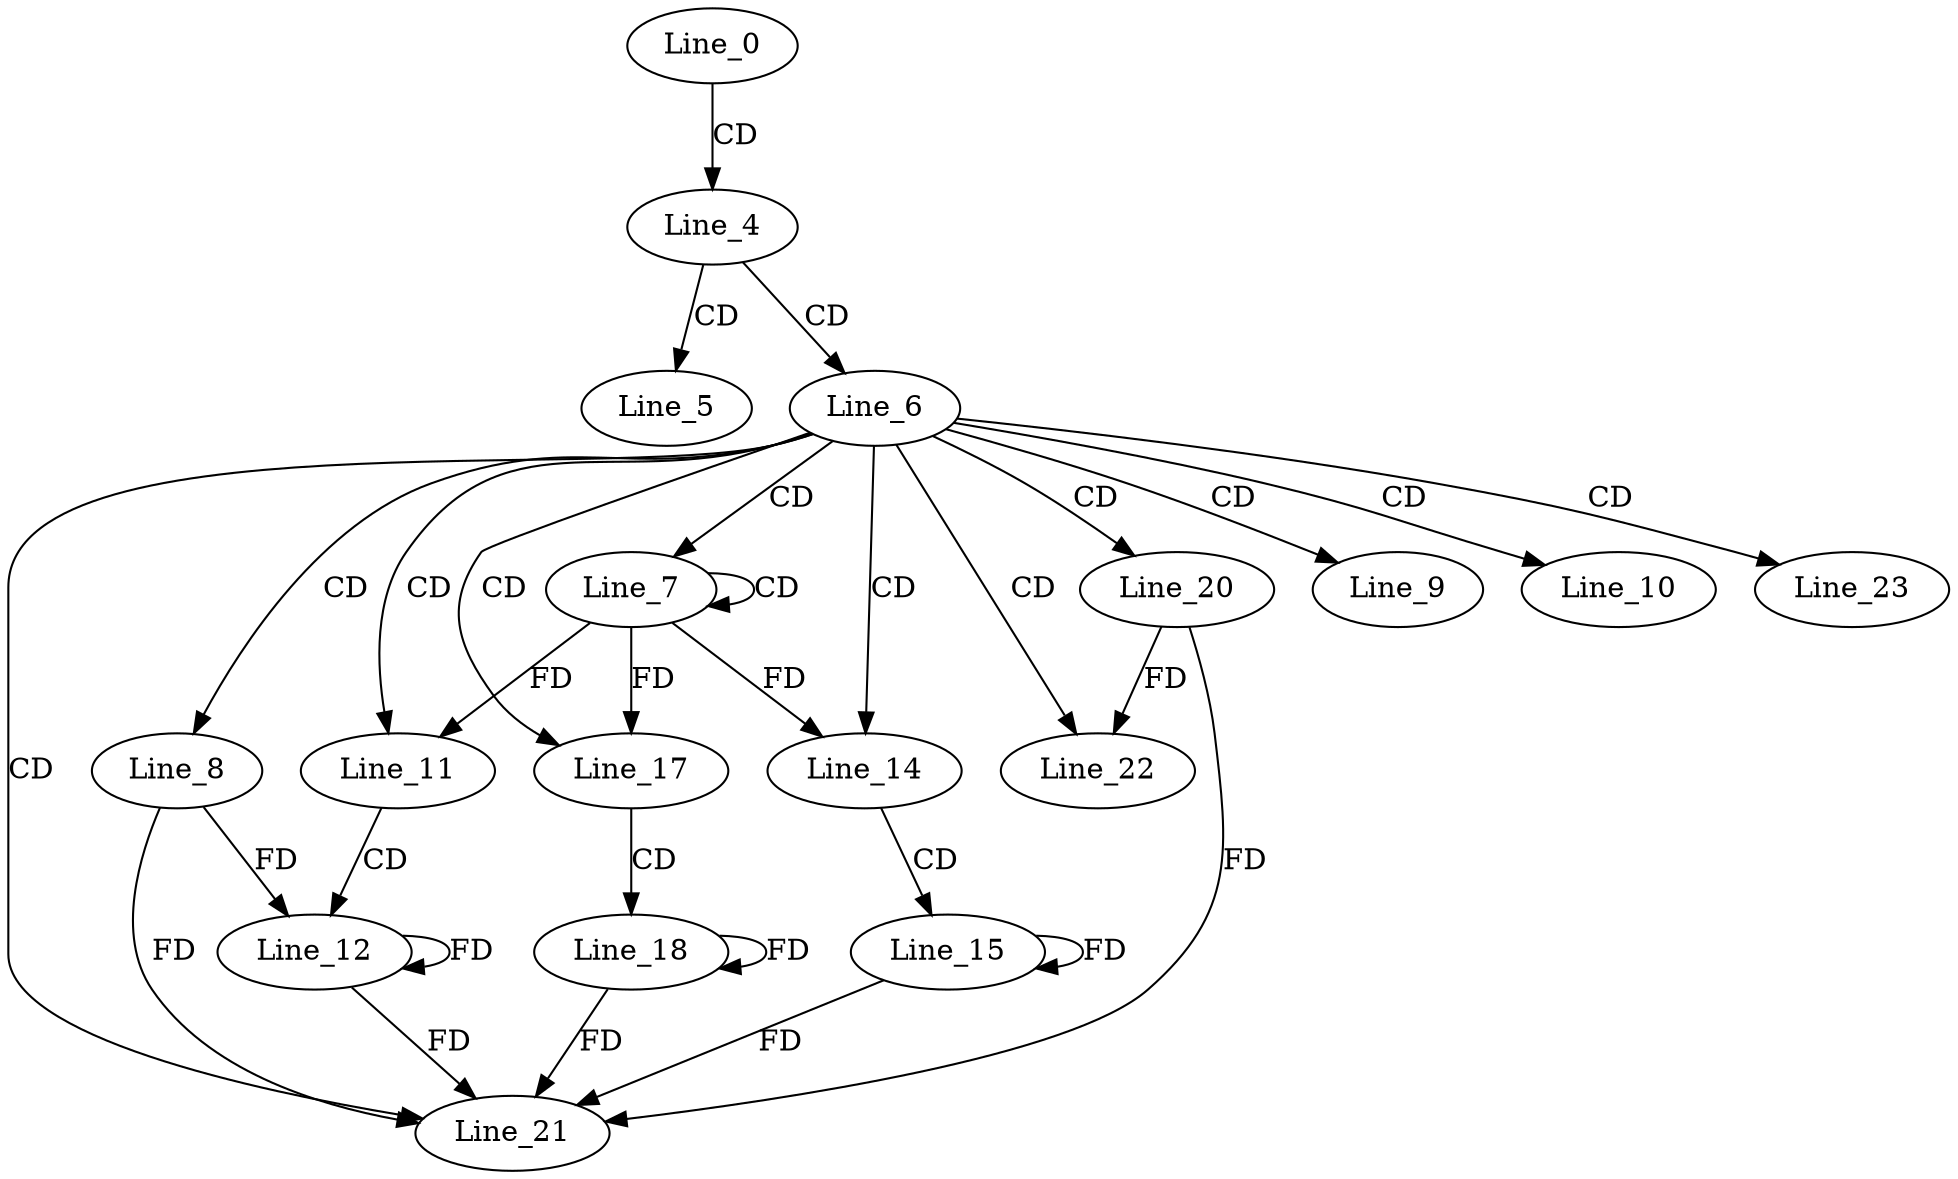 digraph G {
  Line_0;
  Line_4;
  Line_5;
  Line_6;
  Line_7;
  Line_7;
  Line_8;
  Line_9;
  Line_10;
  Line_11;
  Line_11;
  Line_12;
  Line_14;
  Line_14;
  Line_15;
  Line_17;
  Line_17;
  Line_18;
  Line_20;
  Line_21;
  Line_22;
  Line_23;
  Line_0 -> Line_4 [ label="CD" ];
  Line_4 -> Line_5 [ label="CD" ];
  Line_4 -> Line_6 [ label="CD" ];
  Line_6 -> Line_7 [ label="CD" ];
  Line_7 -> Line_7 [ label="CD" ];
  Line_6 -> Line_8 [ label="CD" ];
  Line_6 -> Line_9 [ label="CD" ];
  Line_6 -> Line_10 [ label="CD" ];
  Line_6 -> Line_11 [ label="CD" ];
  Line_7 -> Line_11 [ label="FD" ];
  Line_11 -> Line_12 [ label="CD" ];
  Line_8 -> Line_12 [ label="FD" ];
  Line_12 -> Line_12 [ label="FD" ];
  Line_6 -> Line_14 [ label="CD" ];
  Line_7 -> Line_14 [ label="FD" ];
  Line_14 -> Line_15 [ label="CD" ];
  Line_15 -> Line_15 [ label="FD" ];
  Line_6 -> Line_17 [ label="CD" ];
  Line_7 -> Line_17 [ label="FD" ];
  Line_17 -> Line_18 [ label="CD" ];
  Line_18 -> Line_18 [ label="FD" ];
  Line_6 -> Line_20 [ label="CD" ];
  Line_6 -> Line_21 [ label="CD" ];
  Line_20 -> Line_21 [ label="FD" ];
  Line_8 -> Line_21 [ label="FD" ];
  Line_12 -> Line_21 [ label="FD" ];
  Line_15 -> Line_21 [ label="FD" ];
  Line_18 -> Line_21 [ label="FD" ];
  Line_6 -> Line_22 [ label="CD" ];
  Line_20 -> Line_22 [ label="FD" ];
  Line_6 -> Line_23 [ label="CD" ];
}
